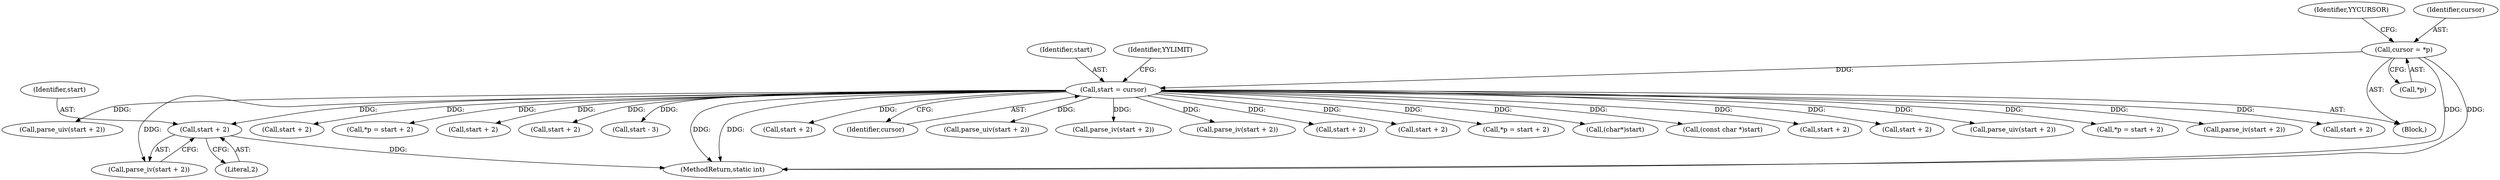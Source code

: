 digraph "0_php-src_1a23ebc1fff59bf480ca92963b36eba5c1b904c4@pointer" {
"1001348" [label="(Call,start + 2)"];
"1000144" [label="(Call,start = cursor)"];
"1000120" [label="(Call,cursor = *p)"];
"1002137" [label="(Call,start + 2)"];
"1001723" [label="(Call,start + 2)"];
"1002050" [label="(Call,parse_uiv(start + 2))"];
"1001263" [label="(Call,start + 2)"];
"1000126" [label="(Identifier,YYCURSOR)"];
"1001348" [label="(Call,start + 2)"];
"1002312" [label="(Call,*p = start + 2)"];
"1001703" [label="(Call,start + 2)"];
"1001349" [label="(Identifier,start)"];
"1001347" [label="(Call,parse_iv(start + 2))"];
"1001604" [label="(Call,start + 2)"];
"1001497" [label="(Call,start - 3)"];
"1002447" [label="(MethodReturn,static int)"];
"1000146" [label="(Identifier,cursor)"];
"1001702" [label="(Call,parse_uiv(start + 2))"];
"1001603" [label="(Call,parse_iv(start + 2))"];
"1000144" [label="(Call,start = cursor)"];
"1001350" [label="(Literal,2)"];
"1002136" [label="(Call,parse_iv(start + 2))"];
"1002315" [label="(Call,start + 2)"];
"1000121" [label="(Identifier,cursor)"];
"1000111" [label="(Block,)"];
"1002067" [label="(Call,start + 2)"];
"1002064" [label="(Call,*p = start + 2)"];
"1002398" [label="(Call,(char*)start)"];
"1000145" [label="(Identifier,start)"];
"1000120" [label="(Call,cursor = *p)"];
"1001422" [label="(Call,(const char *)start)"];
"1000153" [label="(Identifier,YYLIMIT)"];
"1002051" [label="(Call,start + 2)"];
"1002299" [label="(Call,start + 2)"];
"1002298" [label="(Call,parse_uiv(start + 2))"];
"1001720" [label="(Call,*p = start + 2)"];
"1001262" [label="(Call,parse_iv(start + 2))"];
"1000122" [label="(Call,*p)"];
"1001348" -> "1001347"  [label="AST: "];
"1001348" -> "1001350"  [label="CFG: "];
"1001349" -> "1001348"  [label="AST: "];
"1001350" -> "1001348"  [label="AST: "];
"1001347" -> "1001348"  [label="CFG: "];
"1001348" -> "1002447"  [label="DDG: "];
"1000144" -> "1001348"  [label="DDG: "];
"1000144" -> "1000111"  [label="AST: "];
"1000144" -> "1000146"  [label="CFG: "];
"1000145" -> "1000144"  [label="AST: "];
"1000146" -> "1000144"  [label="AST: "];
"1000153" -> "1000144"  [label="CFG: "];
"1000144" -> "1002447"  [label="DDG: "];
"1000144" -> "1002447"  [label="DDG: "];
"1000120" -> "1000144"  [label="DDG: "];
"1000144" -> "1001262"  [label="DDG: "];
"1000144" -> "1001263"  [label="DDG: "];
"1000144" -> "1001347"  [label="DDG: "];
"1000144" -> "1001422"  [label="DDG: "];
"1000144" -> "1001497"  [label="DDG: "];
"1000144" -> "1001603"  [label="DDG: "];
"1000144" -> "1001604"  [label="DDG: "];
"1000144" -> "1001702"  [label="DDG: "];
"1000144" -> "1001703"  [label="DDG: "];
"1000144" -> "1001720"  [label="DDG: "];
"1000144" -> "1001723"  [label="DDG: "];
"1000144" -> "1002050"  [label="DDG: "];
"1000144" -> "1002051"  [label="DDG: "];
"1000144" -> "1002064"  [label="DDG: "];
"1000144" -> "1002067"  [label="DDG: "];
"1000144" -> "1002136"  [label="DDG: "];
"1000144" -> "1002137"  [label="DDG: "];
"1000144" -> "1002298"  [label="DDG: "];
"1000144" -> "1002299"  [label="DDG: "];
"1000144" -> "1002312"  [label="DDG: "];
"1000144" -> "1002315"  [label="DDG: "];
"1000144" -> "1002398"  [label="DDG: "];
"1000120" -> "1000111"  [label="AST: "];
"1000120" -> "1000122"  [label="CFG: "];
"1000121" -> "1000120"  [label="AST: "];
"1000122" -> "1000120"  [label="AST: "];
"1000126" -> "1000120"  [label="CFG: "];
"1000120" -> "1002447"  [label="DDG: "];
"1000120" -> "1002447"  [label="DDG: "];
}
